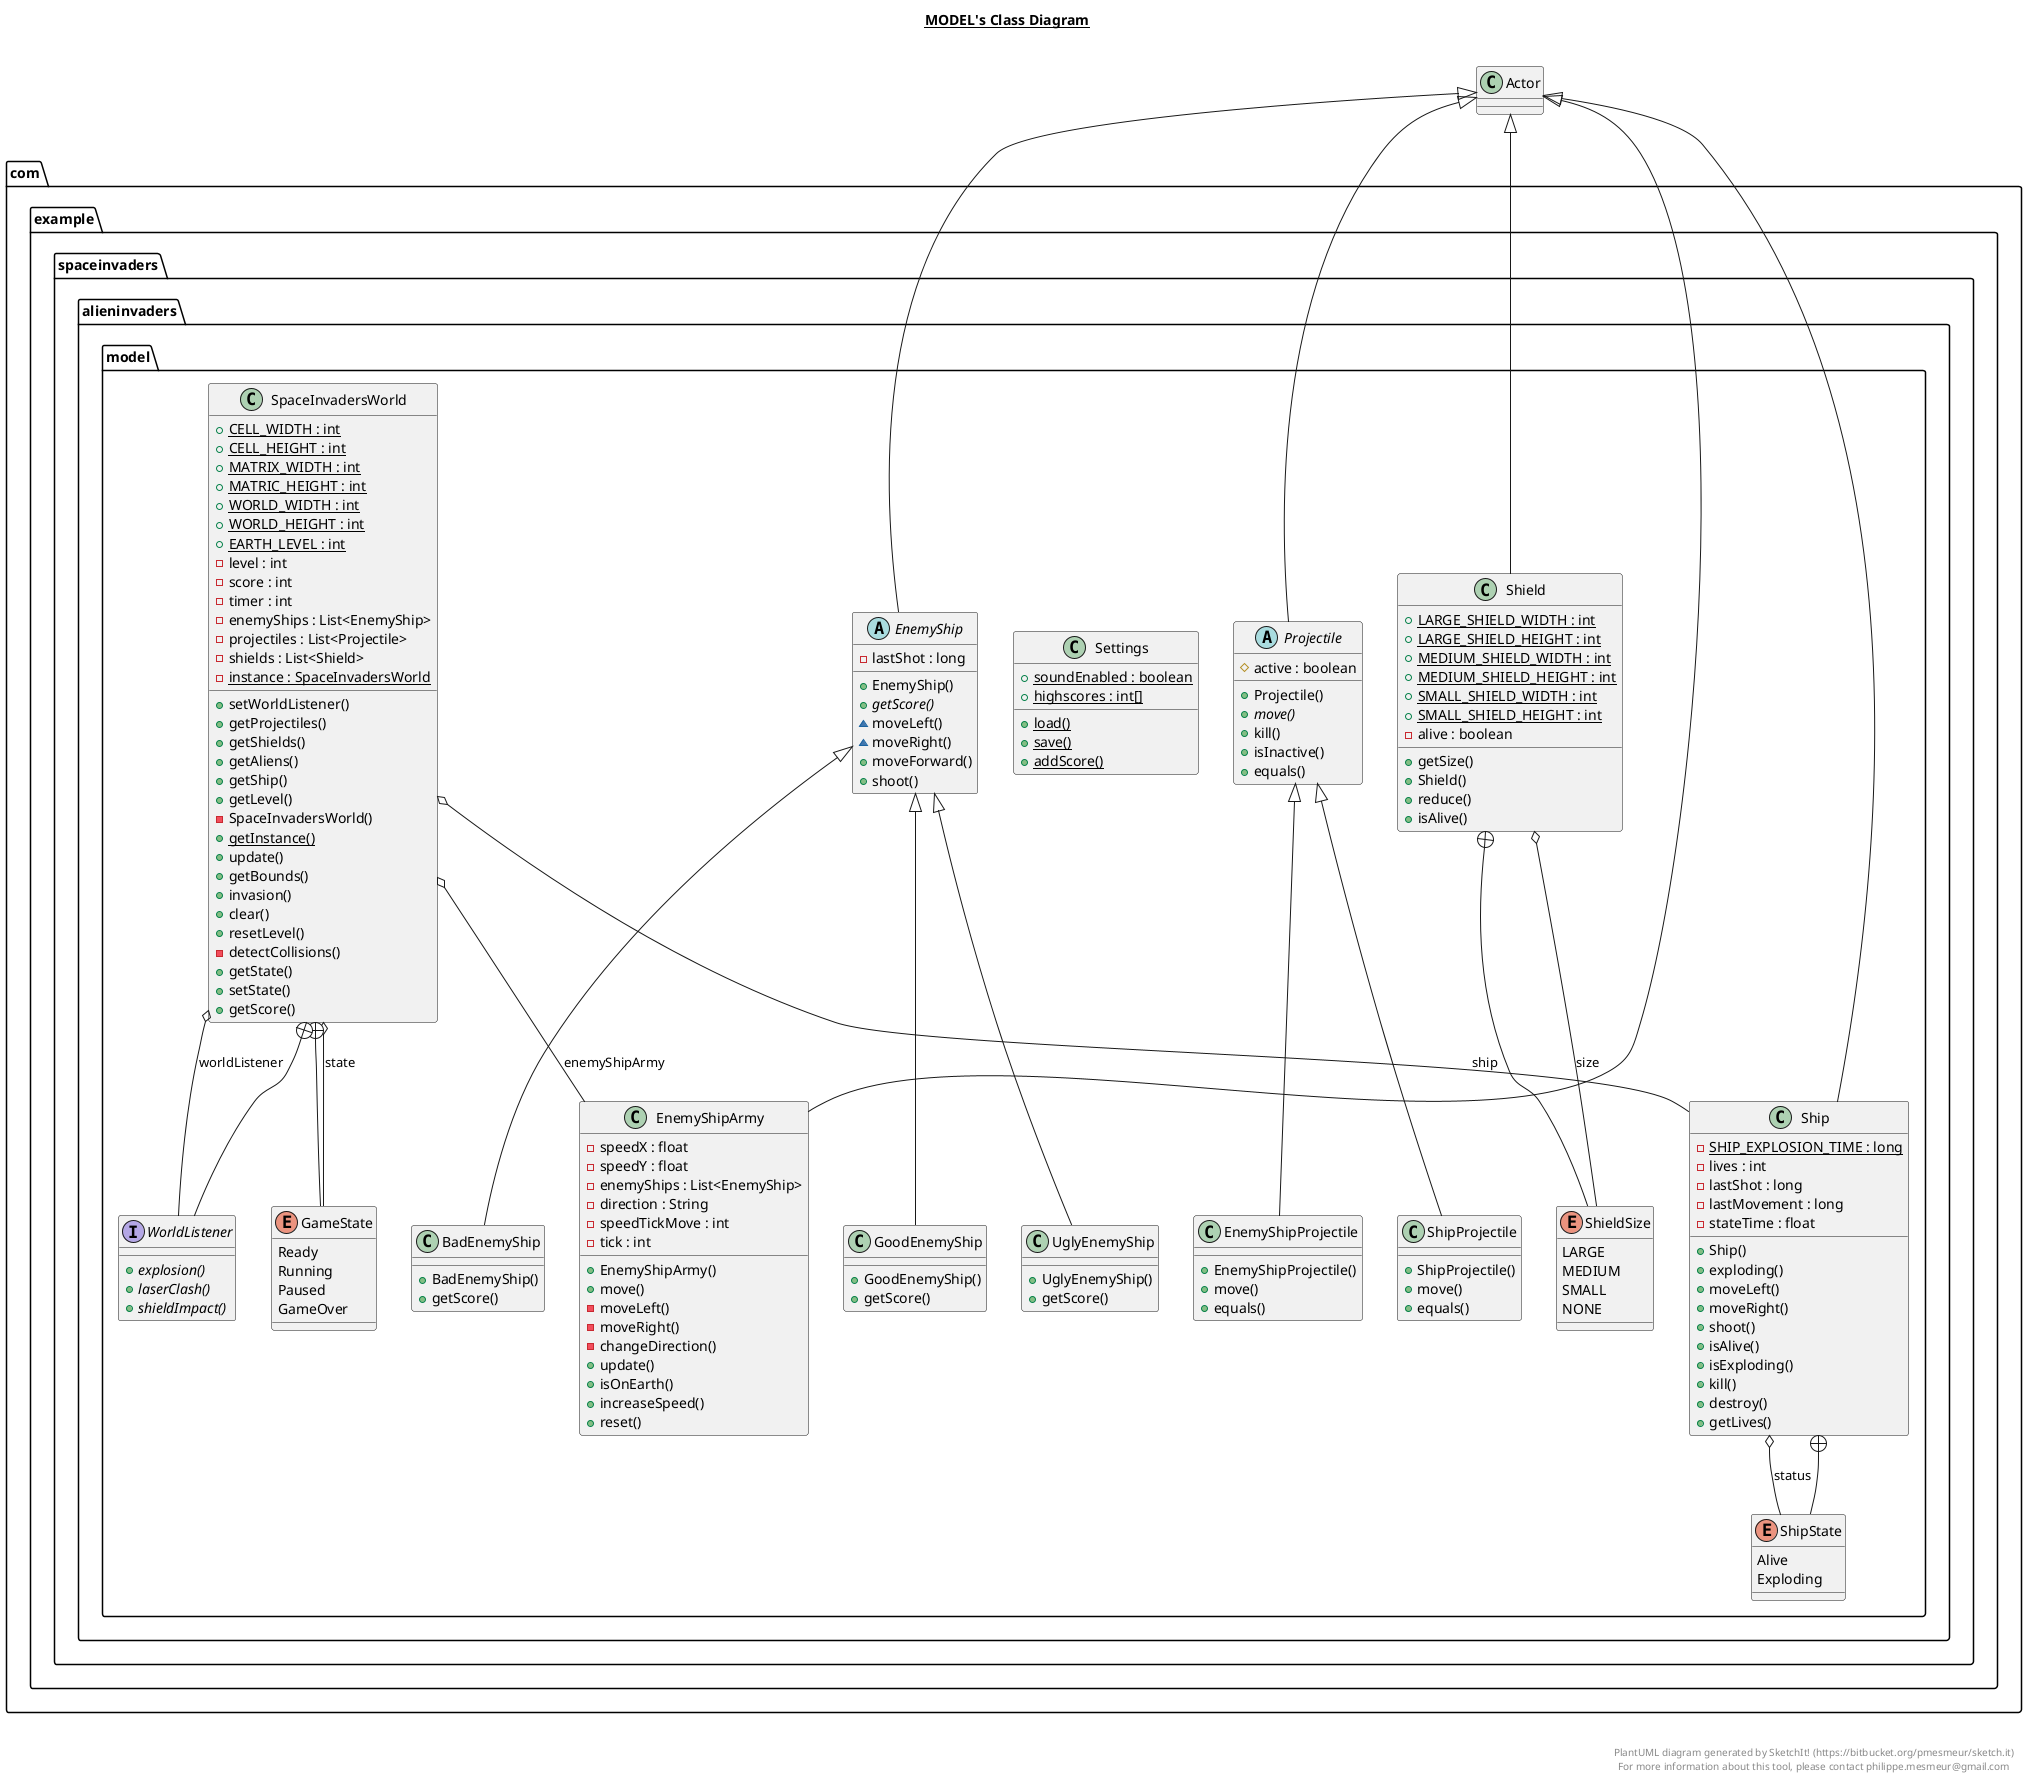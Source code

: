 .@startuml

title __MODEL's Class Diagram__\n

  package com.example.spaceinvaders {
    package com.example.spaceinvaders.alieninvaders.model {
      class BadEnemyShip {
          + BadEnemyShip()
          + getScore()
      }
    }
  }
  

  package com.example.spaceinvaders {
    package com.example.spaceinvaders.alieninvaders.model {
      abstract class EnemyShip {
          - lastShot : long
          + EnemyShip()
          {abstract} + getScore()
          ~ moveLeft()
          ~ moveRight()
          + moveForward()
          + shoot()
      }
    }
  }
  

  package com.example.spaceinvaders {
    package com.example.spaceinvaders.alieninvaders.model {
      class EnemyShipArmy {
          - speedX : float
          - speedY : float
          - enemyShips : List<EnemyShip>
          - direction : String
          - speedTickMove : int
          - tick : int
          + EnemyShipArmy()
          + move()
          - moveLeft()
          - moveRight()
          - changeDirection()
          + update()
          + isOnEarth()
          + increaseSpeed()
          + reset()
      }
    }
  }
  

  package com.example.spaceinvaders {
    package com.example.spaceinvaders.alieninvaders.model {
      class EnemyShipProjectile {
          + EnemyShipProjectile()
          + move()
          + equals()
      }
    }
  }
  

  package com.example.spaceinvaders {
    package com.example.spaceinvaders.alieninvaders.model {
      class GoodEnemyShip {
          + GoodEnemyShip()
          + getScore()
      }
    }
  }
  

  package com.example.spaceinvaders {
    package com.example.spaceinvaders.alieninvaders.model {
      abstract class Projectile {
          # active : boolean
          + Projectile()
          {abstract} + move()
          + kill()
          + isInactive()
          + equals()
      }
    }
  }
  

  package com.example.spaceinvaders {
    package com.example.spaceinvaders.alieninvaders.model {
      class Settings {
          {static} + soundEnabled : boolean
          {static} + highscores : int[]
          {static} + load()
          {static} + save()
          {static} + addScore()
      }
    }
  }
  

  package com.example.spaceinvaders {
    package com.example.spaceinvaders.alieninvaders.model {
      class Shield {
          {static} + LARGE_SHIELD_WIDTH : int
          {static} + LARGE_SHIELD_HEIGHT : int
          {static} + MEDIUM_SHIELD_WIDTH : int
          {static} + MEDIUM_SHIELD_HEIGHT : int
          {static} + SMALL_SHIELD_WIDTH : int
          {static} + SMALL_SHIELD_HEIGHT : int
          - alive : boolean
          + getSize()
          + Shield()
          + reduce()
          + isAlive()
      }
    }
  }
  

  package com.example.spaceinvaders {
    package com.example.spaceinvaders.alieninvaders.model {
      enum ShieldSize {
        LARGE
        MEDIUM
        SMALL
        NONE
      }
    }
  }
  

  package com.example.spaceinvaders {
    package com.example.spaceinvaders.alieninvaders.model {
      class Ship {
          {static} - SHIP_EXPLOSION_TIME : long
          - lives : int
          - lastShot : long
          - lastMovement : long
          - stateTime : float
          + Ship()
          + exploding()
          + moveLeft()
          + moveRight()
          + shoot()
          + isAlive()
          + isExploding()
          + kill()
          + destroy()
          + getLives()
      }
    }
  }
  

  package com.example.spaceinvaders {
    package com.example.spaceinvaders.alieninvaders.model {
      enum ShipState {
        Alive
        Exploding
      }
    }
  }
  

  package com.example.spaceinvaders {
    package com.example.spaceinvaders.alieninvaders.model {
      class ShipProjectile {
          + ShipProjectile()
          + move()
          + equals()
      }
    }
  }
  

  package com.example.spaceinvaders {
    package com.example.spaceinvaders.alieninvaders.model {
      class SpaceInvadersWorld {
          {static} + CELL_WIDTH : int
          {static} + CELL_HEIGHT : int
          {static} + MATRIX_WIDTH : int
          {static} + MATRIC_HEIGHT : int
          {static} + WORLD_WIDTH : int
          {static} + WORLD_HEIGHT : int
          {static} + EARTH_LEVEL : int
          - level : int
          - score : int
          - timer : int
          - enemyShips : List<EnemyShip>
          - projectiles : List<Projectile>
          - shields : List<Shield>
          {static} - instance : SpaceInvadersWorld
          + setWorldListener()
          + getProjectiles()
          + getShields()
          + getAliens()
          + getShip()
          + getLevel()
          - SpaceInvadersWorld()
          {static} + getInstance()
          + update()
          + getBounds()
          + invasion()
          + clear()
          + resetLevel()
          - detectCollisions()
          + getState()
          + setState()
          + getScore()
      }
    }
  }
  

  package com.example.spaceinvaders {
    package com.example.spaceinvaders.alieninvaders.model {
      interface WorldListener {
          {abstract} + explosion()
          {abstract} + laserClash()
          {abstract} + shieldImpact()
      }
    }
  }
  

  package com.example.spaceinvaders {
    package com.example.spaceinvaders.alieninvaders.model {
      enum GameState {
        Ready
        Running
        Paused
        GameOver
      }
    }
  }
  

  package com.example.spaceinvaders {
    package com.example.spaceinvaders.alieninvaders.model {
      class UglyEnemyShip {
          + UglyEnemyShip()
          + getScore()
      }
    }
  }
  

  BadEnemyShip -up-|> EnemyShip
  EnemyShip -up-|> Actor
  EnemyShipArmy -up-|> Actor
  EnemyShipProjectile -up-|> Projectile
  GoodEnemyShip -up-|> EnemyShip
  Projectile -up-|> Actor
  Shield -up-|> Actor
  Shield o-- ShieldSize : size
  Shield +-down- ShieldSize
  Ship -up-|> Actor
  Ship o-- ShipState : status
  Ship +-down- ShipState
  ShipProjectile -up-|> Projectile
  SpaceInvadersWorld o-- GameState : state
  SpaceInvadersWorld o-- EnemyShipArmy : enemyShipArmy
  SpaceInvadersWorld o-- Ship : ship
  SpaceInvadersWorld o-- WorldListener : worldListener
  SpaceInvadersWorld +-down- WorldListener
  SpaceInvadersWorld +-down- GameState
  UglyEnemyShip -up-|> EnemyShip


right footer


PlantUML diagram generated by SketchIt! (https://bitbucket.org/pmesmeur/sketch.it)
For more information about this tool, please contact philippe.mesmeur@gmail.com
endfooter

@enduml
